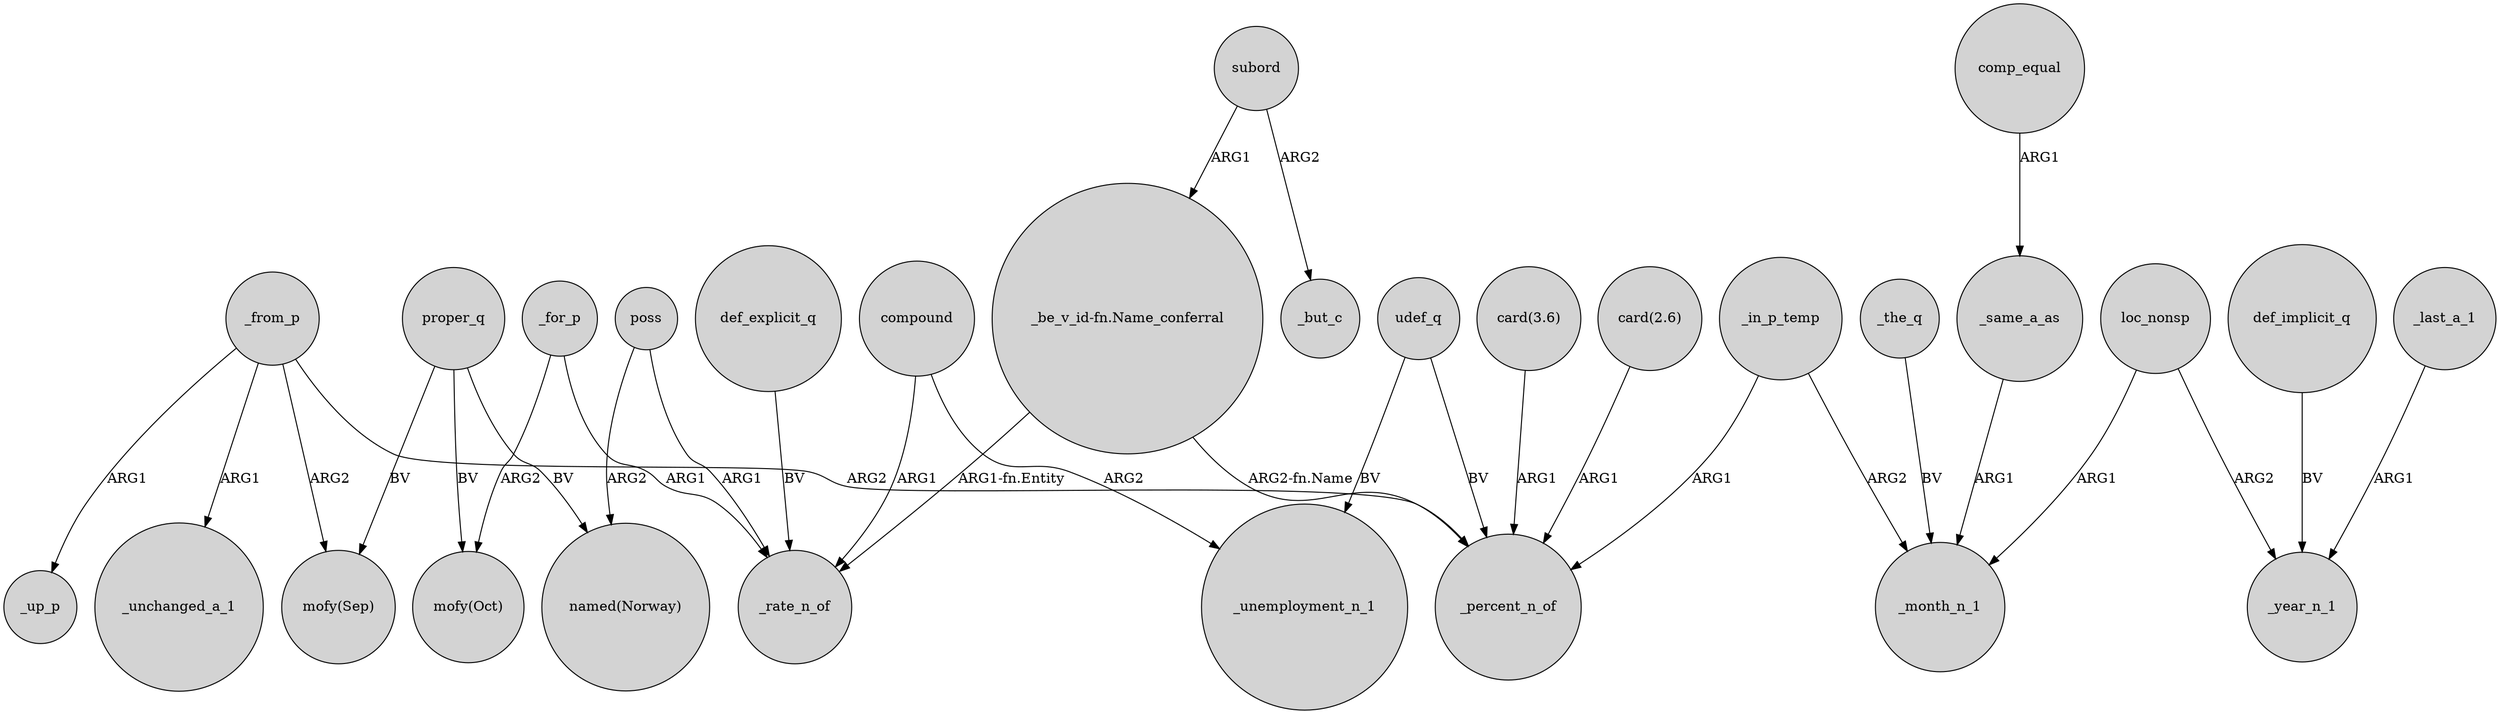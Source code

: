 digraph {
	node [shape=circle style=filled]
	"_be_v_id-fn.Name_conferral" -> _percent_n_of [label="ARG2-fn.Name"]
	_the_q -> _month_n_1 [label=BV]
	def_implicit_q -> _year_n_1 [label=BV]
	_from_p -> "mofy(Sep)" [label=ARG2]
	def_explicit_q -> _rate_n_of [label=BV]
	"card(3.6)" -> _percent_n_of [label=ARG1]
	compound -> _rate_n_of [label=ARG1]
	subord -> "_be_v_id-fn.Name_conferral" [label=ARG1]
	loc_nonsp -> _year_n_1 [label=ARG2]
	proper_q -> "named(Norway)" [label=BV]
	_same_a_as -> _month_n_1 [label=ARG1]
	_for_p -> "mofy(Oct)" [label=ARG2]
	_for_p -> _rate_n_of [label=ARG1]
	poss -> "named(Norway)" [label=ARG2]
	udef_q -> _percent_n_of [label=BV]
	_in_p_temp -> _month_n_1 [label=ARG2]
	poss -> _rate_n_of [label=ARG1]
	subord -> _but_c [label=ARG2]
	_last_a_1 -> _year_n_1 [label=ARG1]
	"card(2.6)" -> _percent_n_of [label=ARG1]
	_from_p -> _percent_n_of [label=ARG2]
	loc_nonsp -> _month_n_1 [label=ARG1]
	proper_q -> "mofy(Sep)" [label=BV]
	proper_q -> "mofy(Oct)" [label=BV]
	_in_p_temp -> _percent_n_of [label=ARG1]
	udef_q -> _unemployment_n_1 [label=BV]
	_from_p -> _up_p [label=ARG1]
	comp_equal -> _same_a_as [label=ARG1]
	compound -> _unemployment_n_1 [label=ARG2]
	"_be_v_id-fn.Name_conferral" -> _rate_n_of [label="ARG1-fn.Entity"]
	_from_p -> _unchanged_a_1 [label=ARG1]
}
